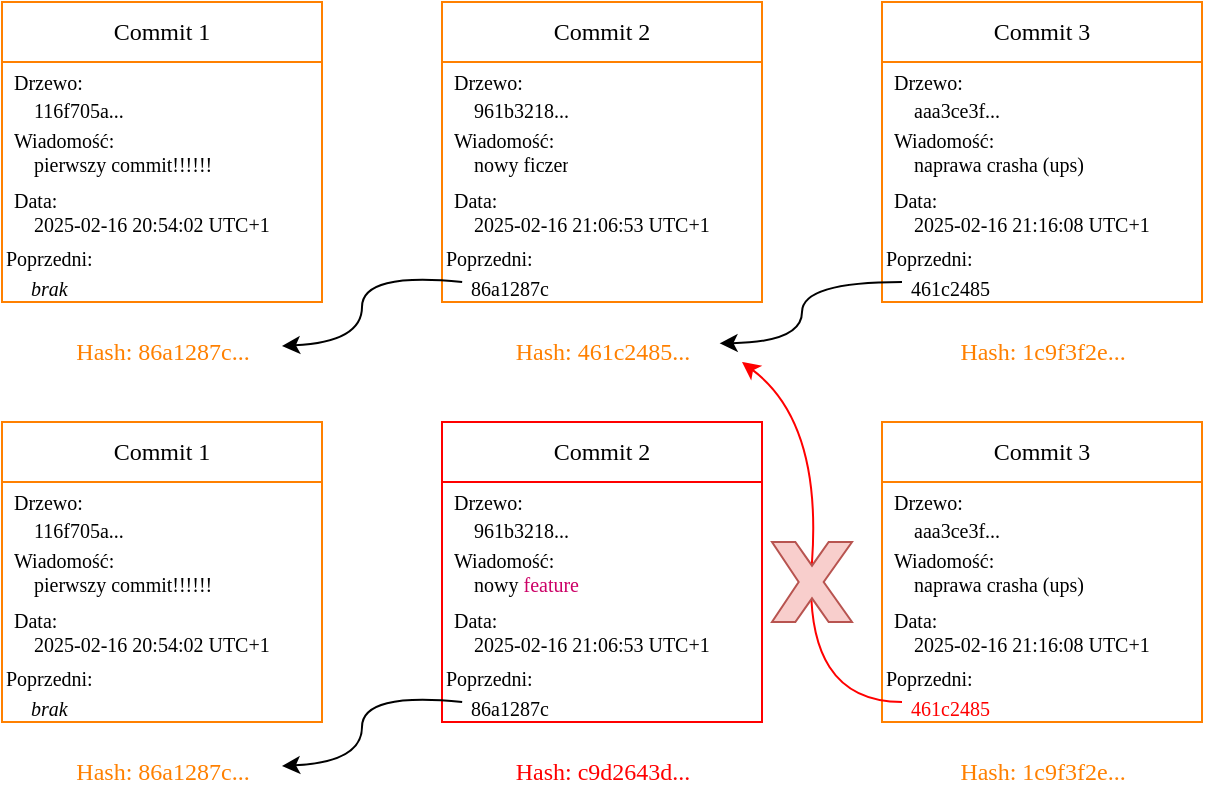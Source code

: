 <mxfile version="26.0.14">
  <diagram name="Page-1" id="RMg7-KwG8FkTHBsVSJzT">
    <mxGraphModel dx="891" dy="582" grid="1" gridSize="10" guides="1" tooltips="1" connect="1" arrows="1" fold="1" page="1" pageScale="1" pageWidth="850" pageHeight="1100" math="0" shadow="0">
      <root>
        <mxCell id="0" />
        <mxCell id="1" parent="0" />
        <mxCell id="yb0SHUQ2o_HHCoy64Sg8-2" value="&lt;div&gt;Commit 1&lt;/div&gt;" style="swimlane;fontStyle=0;childLayout=stackLayout;horizontal=1;startSize=30;horizontalStack=0;resizeParent=1;resizeParentMax=0;resizeLast=0;collapsible=1;marginBottom=0;whiteSpace=wrap;html=1;fontFamily=sans-serif;strokeColor=#FF8000;" vertex="1" parent="1">
          <mxGeometry x="70" y="90" width="160" height="150" as="geometry" />
        </mxCell>
        <mxCell id="yb0SHUQ2o_HHCoy64Sg8-3" value="&lt;div&gt;&lt;font style=&quot;font-size: 10px;&quot;&gt;Drzewo:&amp;nbsp;&lt;/font&gt;&lt;/div&gt;&lt;div&gt;&lt;font style=&quot;font-size: 10px;&quot;&gt;&amp;nbsp;&amp;nbsp;&amp;nbsp; 116f705a...&lt;/font&gt;&lt;/div&gt;" style="text;strokeColor=none;fillColor=none;align=left;verticalAlign=middle;spacingLeft=4;spacingRight=4;overflow=hidden;points=[[0,0.5],[1,0.5]];portConstraint=eastwest;rotatable=0;whiteSpace=wrap;html=1;fontFamily=sans-serif;" vertex="1" parent="yb0SHUQ2o_HHCoy64Sg8-2">
          <mxGeometry y="30" width="160" height="30" as="geometry" />
        </mxCell>
        <mxCell id="yb0SHUQ2o_HHCoy64Sg8-4" value="&lt;div&gt;Wiadomość:&lt;/div&gt;&lt;div&gt;&amp;nbsp;&amp;nbsp;&amp;nbsp; pierwszy commit!!!!!!&lt;/div&gt;" style="text;strokeColor=none;fillColor=none;align=left;verticalAlign=middle;spacingLeft=4;spacingRight=4;overflow=hidden;points=[[0,0.5],[1,0.5]];portConstraint=eastwest;rotatable=0;whiteSpace=wrap;html=1;fontSize=10;fontFamily=sans-serif;" vertex="1" parent="yb0SHUQ2o_HHCoy64Sg8-2">
          <mxGeometry y="60" width="160" height="30" as="geometry" />
        </mxCell>
        <mxCell id="yb0SHUQ2o_HHCoy64Sg8-5" value="&lt;div&gt;Data:&lt;/div&gt;&lt;div&gt;&amp;nbsp;&amp;nbsp;&amp;nbsp; 2025-02-16 20:54:02 UTC+1&lt;/div&gt;" style="text;strokeColor=none;fillColor=none;align=left;verticalAlign=middle;spacingLeft=4;spacingRight=4;overflow=hidden;points=[[0,0.5],[1,0.5]];portConstraint=eastwest;rotatable=0;whiteSpace=wrap;html=1;fontSize=10;fontFamily=sans-serif;" vertex="1" parent="yb0SHUQ2o_HHCoy64Sg8-2">
          <mxGeometry y="90" width="160" height="30" as="geometry" />
        </mxCell>
        <mxCell id="yb0SHUQ2o_HHCoy64Sg8-7" value="&lt;div&gt;&lt;font size=&quot;1&quot;&gt;Poprzedni:&lt;/font&gt;&lt;/div&gt;&lt;div&gt;&lt;font size=&quot;1&quot;&gt;&amp;nbsp;&amp;nbsp;&amp;nbsp;&amp;nbsp; &lt;i&gt;brak&lt;/i&gt;&lt;/font&gt;&lt;/div&gt;" style="text;html=1;align=left;verticalAlign=middle;whiteSpace=wrap;rounded=0;fontFamily=sans-serif;" vertex="1" parent="yb0SHUQ2o_HHCoy64Sg8-2">
          <mxGeometry y="120" width="160" height="30" as="geometry" />
        </mxCell>
        <mxCell id="yb0SHUQ2o_HHCoy64Sg8-6" value="Hash: 86a1287c..." style="text;html=1;align=center;verticalAlign=middle;resizable=0;points=[];autosize=1;strokeColor=none;fillColor=none;fontColor=#FF8000;fontFamily=sans-serif;" vertex="1" parent="1">
          <mxGeometry x="90" y="250" width="120" height="30" as="geometry" />
        </mxCell>
        <mxCell id="yb0SHUQ2o_HHCoy64Sg8-8" value="&lt;div&gt;Commit 2&lt;/div&gt;" style="swimlane;fontStyle=0;childLayout=stackLayout;horizontal=1;startSize=30;horizontalStack=0;resizeParent=1;resizeParentMax=0;resizeLast=0;collapsible=1;marginBottom=0;whiteSpace=wrap;html=1;fontFamily=sans-serif;strokeColor=#FF8000;" vertex="1" parent="1">
          <mxGeometry x="290" y="90" width="160" height="150" as="geometry" />
        </mxCell>
        <mxCell id="yb0SHUQ2o_HHCoy64Sg8-9" value="&lt;div&gt;&lt;font style=&quot;font-size: 10px;&quot;&gt;Drzewo:&amp;nbsp;&lt;/font&gt;&lt;/div&gt;&lt;div&gt;&lt;font style=&quot;font-size: 10px;&quot;&gt;&amp;nbsp;&amp;nbsp;&amp;nbsp; 961b3218...&lt;/font&gt;&lt;/div&gt;" style="text;strokeColor=none;fillColor=none;align=left;verticalAlign=middle;spacingLeft=4;spacingRight=4;overflow=hidden;points=[[0,0.5],[1,0.5]];portConstraint=eastwest;rotatable=0;whiteSpace=wrap;html=1;fontFamily=sans-serif;" vertex="1" parent="yb0SHUQ2o_HHCoy64Sg8-8">
          <mxGeometry y="30" width="160" height="30" as="geometry" />
        </mxCell>
        <mxCell id="yb0SHUQ2o_HHCoy64Sg8-10" value="&lt;div&gt;Wiadomość:&lt;/div&gt;&lt;div&gt;&amp;nbsp;&amp;nbsp;&amp;nbsp; nowy ficzer&lt;/div&gt;" style="text;strokeColor=none;fillColor=none;align=left;verticalAlign=middle;spacingLeft=4;spacingRight=4;overflow=hidden;points=[[0,0.5],[1,0.5]];portConstraint=eastwest;rotatable=0;whiteSpace=wrap;html=1;fontSize=10;fontFamily=sans-serif;" vertex="1" parent="yb0SHUQ2o_HHCoy64Sg8-8">
          <mxGeometry y="60" width="160" height="30" as="geometry" />
        </mxCell>
        <mxCell id="yb0SHUQ2o_HHCoy64Sg8-11" value="&lt;div&gt;Data:&lt;/div&gt;&lt;div&gt;&amp;nbsp;&amp;nbsp;&amp;nbsp; 2025-02-16 21:06:53 UTC+1&lt;/div&gt;" style="text;strokeColor=none;fillColor=none;align=left;verticalAlign=middle;spacingLeft=4;spacingRight=4;overflow=hidden;points=[[0,0.5],[1,0.5]];portConstraint=eastwest;rotatable=0;whiteSpace=wrap;html=1;fontSize=10;fontFamily=sans-serif;" vertex="1" parent="yb0SHUQ2o_HHCoy64Sg8-8">
          <mxGeometry y="90" width="160" height="30" as="geometry" />
        </mxCell>
        <mxCell id="yb0SHUQ2o_HHCoy64Sg8-12" value="&lt;div&gt;&lt;font size=&quot;1&quot;&gt;Poprzedni:&lt;/font&gt;&lt;/div&gt;&lt;div&gt;&lt;font size=&quot;1&quot;&gt;&amp;nbsp;&amp;nbsp;&amp;nbsp;&amp;nbsp;&amp;nbsp;86a1287c&lt;/font&gt;&lt;/div&gt;" style="text;html=1;align=left;verticalAlign=middle;whiteSpace=wrap;rounded=0;fontFamily=sans-serif;" vertex="1" parent="yb0SHUQ2o_HHCoy64Sg8-8">
          <mxGeometry y="120" width="160" height="30" as="geometry" />
        </mxCell>
        <mxCell id="yb0SHUQ2o_HHCoy64Sg8-13" value="Hash: 461c2485..." style="text;html=1;align=center;verticalAlign=middle;resizable=0;points=[];autosize=1;strokeColor=none;fillColor=none;fontColor=#FF8000;fontFamily=sans-serif;" vertex="1" parent="1">
          <mxGeometry x="310" y="250" width="120" height="30" as="geometry" />
        </mxCell>
        <mxCell id="yb0SHUQ2o_HHCoy64Sg8-14" value="&lt;div&gt;Commit 3&lt;/div&gt;" style="swimlane;fontStyle=0;childLayout=stackLayout;horizontal=1;startSize=30;horizontalStack=0;resizeParent=1;resizeParentMax=0;resizeLast=0;collapsible=1;marginBottom=0;whiteSpace=wrap;html=1;fontFamily=sans-serif;strokeColor=#FF8000;" vertex="1" parent="1">
          <mxGeometry x="510" y="90" width="160" height="150" as="geometry" />
        </mxCell>
        <mxCell id="yb0SHUQ2o_HHCoy64Sg8-15" value="&lt;div&gt;&lt;font style=&quot;font-size: 10px;&quot;&gt;Drzewo:&amp;nbsp;&lt;/font&gt;&lt;/div&gt;&lt;div&gt;&lt;font style=&quot;font-size: 10px;&quot;&gt;&amp;nbsp;&amp;nbsp;&amp;nbsp; aaa3ce3f...&lt;/font&gt;&lt;/div&gt;" style="text;strokeColor=none;fillColor=none;align=left;verticalAlign=middle;spacingLeft=4;spacingRight=4;overflow=hidden;points=[[0,0.5],[1,0.5]];portConstraint=eastwest;rotatable=0;whiteSpace=wrap;html=1;fontFamily=sans-serif;" vertex="1" parent="yb0SHUQ2o_HHCoy64Sg8-14">
          <mxGeometry y="30" width="160" height="30" as="geometry" />
        </mxCell>
        <mxCell id="yb0SHUQ2o_HHCoy64Sg8-16" value="&lt;div&gt;Wiadomość:&lt;/div&gt;&lt;div&gt;&amp;nbsp;&amp;nbsp;&amp;nbsp; naprawa crasha (ups)&lt;/div&gt;" style="text;strokeColor=none;fillColor=none;align=left;verticalAlign=middle;spacingLeft=4;spacingRight=4;overflow=hidden;points=[[0,0.5],[1,0.5]];portConstraint=eastwest;rotatable=0;whiteSpace=wrap;html=1;fontSize=10;fontFamily=sans-serif;" vertex="1" parent="yb0SHUQ2o_HHCoy64Sg8-14">
          <mxGeometry y="60" width="160" height="30" as="geometry" />
        </mxCell>
        <mxCell id="yb0SHUQ2o_HHCoy64Sg8-17" value="&lt;div&gt;Data:&lt;/div&gt;&lt;div&gt;&amp;nbsp;&amp;nbsp;&amp;nbsp; 2025-02-16 21:16:08 UTC+1&lt;/div&gt;" style="text;strokeColor=none;fillColor=none;align=left;verticalAlign=middle;spacingLeft=4;spacingRight=4;overflow=hidden;points=[[0,0.5],[1,0.5]];portConstraint=eastwest;rotatable=0;whiteSpace=wrap;html=1;fontSize=10;fontFamily=sans-serif;" vertex="1" parent="yb0SHUQ2o_HHCoy64Sg8-14">
          <mxGeometry y="90" width="160" height="30" as="geometry" />
        </mxCell>
        <mxCell id="yb0SHUQ2o_HHCoy64Sg8-18" value="&lt;div&gt;&lt;font size=&quot;1&quot;&gt;Poprzedni:&lt;/font&gt;&lt;/div&gt;&lt;div&gt;&lt;font size=&quot;1&quot;&gt;&amp;nbsp;&amp;nbsp;&amp;nbsp;&amp;nbsp;&amp;nbsp;461c2485&lt;/font&gt;&lt;/div&gt;" style="text;html=1;align=left;verticalAlign=middle;whiteSpace=wrap;rounded=0;fontFamily=sans-serif;" vertex="1" parent="yb0SHUQ2o_HHCoy64Sg8-14">
          <mxGeometry y="120" width="160" height="30" as="geometry" />
        </mxCell>
        <mxCell id="yb0SHUQ2o_HHCoy64Sg8-19" value="Hash: 1c9f3f2e..." style="text;html=1;align=center;verticalAlign=middle;resizable=0;points=[];autosize=1;strokeColor=none;fillColor=none;fontColor=#FF8000;fontFamily=sans-serif;" vertex="1" parent="1">
          <mxGeometry x="530" y="250" width="120" height="30" as="geometry" />
        </mxCell>
        <mxCell id="yb0SHUQ2o_HHCoy64Sg8-25" value="" style="curved=1;endArrow=classic;html=1;rounded=0;exitX=0.063;exitY=0.667;exitDx=0;exitDy=0;exitPerimeter=0;fontFamily=sans-serif;" edge="1" parent="1" source="yb0SHUQ2o_HHCoy64Sg8-12" target="yb0SHUQ2o_HHCoy64Sg8-6">
          <mxGeometry width="50" height="50" relative="1" as="geometry">
            <mxPoint x="390" y="220" as="sourcePoint" />
            <mxPoint x="440" y="170" as="targetPoint" />
            <Array as="points">
              <mxPoint x="250" y="225" />
              <mxPoint x="250" y="260" />
            </Array>
          </mxGeometry>
        </mxCell>
        <mxCell id="yb0SHUQ2o_HHCoy64Sg8-26" value="" style="curved=1;endArrow=classic;html=1;rounded=0;entryX=0.99;entryY=0.356;entryDx=0;entryDy=0;entryPerimeter=0;fontFamily=sans-serif;" edge="1" parent="1" target="yb0SHUQ2o_HHCoy64Sg8-13">
          <mxGeometry width="50" height="50" relative="1" as="geometry">
            <mxPoint x="520" y="230" as="sourcePoint" />
            <mxPoint x="430" y="267" as="targetPoint" />
            <Array as="points">
              <mxPoint x="470" y="230" />
              <mxPoint x="470" y="260" />
            </Array>
          </mxGeometry>
        </mxCell>
        <mxCell id="yb0SHUQ2o_HHCoy64Sg8-27" value="&lt;div&gt;Commit 1&lt;/div&gt;" style="swimlane;fontStyle=0;childLayout=stackLayout;horizontal=1;startSize=30;horizontalStack=0;resizeParent=1;resizeParentMax=0;resizeLast=0;collapsible=1;marginBottom=0;whiteSpace=wrap;html=1;fontFamily=sans-serif;strokeColor=#FF8000;" vertex="1" parent="1">
          <mxGeometry x="70" y="300" width="160" height="150" as="geometry" />
        </mxCell>
        <mxCell id="yb0SHUQ2o_HHCoy64Sg8-28" value="&lt;div&gt;&lt;font style=&quot;font-size: 10px;&quot;&gt;Drzewo:&amp;nbsp;&lt;/font&gt;&lt;/div&gt;&lt;div&gt;&lt;font style=&quot;font-size: 10px;&quot;&gt;&amp;nbsp;&amp;nbsp;&amp;nbsp; 116f705a...&lt;/font&gt;&lt;/div&gt;" style="text;strokeColor=none;fillColor=none;align=left;verticalAlign=middle;spacingLeft=4;spacingRight=4;overflow=hidden;points=[[0,0.5],[1,0.5]];portConstraint=eastwest;rotatable=0;whiteSpace=wrap;html=1;fontFamily=sans-serif;" vertex="1" parent="yb0SHUQ2o_HHCoy64Sg8-27">
          <mxGeometry y="30" width="160" height="30" as="geometry" />
        </mxCell>
        <mxCell id="yb0SHUQ2o_HHCoy64Sg8-29" value="&lt;div&gt;Wiadomość:&lt;/div&gt;&lt;div&gt;&amp;nbsp;&amp;nbsp;&amp;nbsp; pierwszy commit!!!!!!&lt;/div&gt;" style="text;strokeColor=none;fillColor=none;align=left;verticalAlign=middle;spacingLeft=4;spacingRight=4;overflow=hidden;points=[[0,0.5],[1,0.5]];portConstraint=eastwest;rotatable=0;whiteSpace=wrap;html=1;fontSize=10;fontFamily=sans-serif;" vertex="1" parent="yb0SHUQ2o_HHCoy64Sg8-27">
          <mxGeometry y="60" width="160" height="30" as="geometry" />
        </mxCell>
        <mxCell id="yb0SHUQ2o_HHCoy64Sg8-30" value="&lt;div&gt;Data:&lt;/div&gt;&lt;div&gt;&amp;nbsp;&amp;nbsp;&amp;nbsp; 2025-02-16 20:54:02 UTC+1&lt;/div&gt;" style="text;strokeColor=none;fillColor=none;align=left;verticalAlign=middle;spacingLeft=4;spacingRight=4;overflow=hidden;points=[[0,0.5],[1,0.5]];portConstraint=eastwest;rotatable=0;whiteSpace=wrap;html=1;fontSize=10;fontFamily=sans-serif;" vertex="1" parent="yb0SHUQ2o_HHCoy64Sg8-27">
          <mxGeometry y="90" width="160" height="30" as="geometry" />
        </mxCell>
        <mxCell id="yb0SHUQ2o_HHCoy64Sg8-31" value="&lt;div&gt;&lt;font size=&quot;1&quot;&gt;Poprzedni:&lt;/font&gt;&lt;/div&gt;&lt;div&gt;&lt;font size=&quot;1&quot;&gt;&amp;nbsp;&amp;nbsp;&amp;nbsp;&amp;nbsp; &lt;i&gt;brak&lt;/i&gt;&lt;/font&gt;&lt;/div&gt;" style="text;html=1;align=left;verticalAlign=middle;whiteSpace=wrap;rounded=0;fontFamily=sans-serif;" vertex="1" parent="yb0SHUQ2o_HHCoy64Sg8-27">
          <mxGeometry y="120" width="160" height="30" as="geometry" />
        </mxCell>
        <mxCell id="yb0SHUQ2o_HHCoy64Sg8-32" value="Hash: 86a1287c..." style="text;html=1;align=center;verticalAlign=middle;resizable=0;points=[];autosize=1;strokeColor=none;fillColor=none;fontColor=#FF8000;fontFamily=sans-serif;" vertex="1" parent="1">
          <mxGeometry x="90" y="460" width="120" height="30" as="geometry" />
        </mxCell>
        <mxCell id="yb0SHUQ2o_HHCoy64Sg8-33" value="&lt;div&gt;Commit 2&lt;/div&gt;" style="swimlane;fontStyle=0;childLayout=stackLayout;horizontal=1;startSize=30;horizontalStack=0;resizeParent=1;resizeParentMax=0;resizeLast=0;collapsible=1;marginBottom=0;whiteSpace=wrap;html=1;fontFamily=sans-serif;strokeColor=#FF0000;" vertex="1" parent="1">
          <mxGeometry x="290" y="300" width="160" height="150" as="geometry" />
        </mxCell>
        <mxCell id="yb0SHUQ2o_HHCoy64Sg8-34" value="&lt;div&gt;&lt;font style=&quot;font-size: 10px;&quot;&gt;Drzewo:&amp;nbsp;&lt;/font&gt;&lt;/div&gt;&lt;div&gt;&lt;font style=&quot;font-size: 10px;&quot;&gt;&amp;nbsp;&amp;nbsp;&amp;nbsp; 961b3218...&lt;/font&gt;&lt;/div&gt;" style="text;strokeColor=none;fillColor=none;align=left;verticalAlign=middle;spacingLeft=4;spacingRight=4;overflow=hidden;points=[[0,0.5],[1,0.5]];portConstraint=eastwest;rotatable=0;whiteSpace=wrap;html=1;fontFamily=sans-serif;" vertex="1" parent="yb0SHUQ2o_HHCoy64Sg8-33">
          <mxGeometry y="30" width="160" height="30" as="geometry" />
        </mxCell>
        <mxCell id="yb0SHUQ2o_HHCoy64Sg8-35" value="&lt;div&gt;Wiadomość:&lt;/div&gt;&lt;div&gt;&amp;nbsp;&amp;nbsp;&amp;nbsp; nowy &lt;span style=&quot;color: rgb(204, 0, 102);&quot;&gt;feature&lt;/span&gt;&lt;/div&gt;" style="text;strokeColor=none;fillColor=none;align=left;verticalAlign=middle;spacingLeft=4;spacingRight=4;overflow=hidden;points=[[0,0.5],[1,0.5]];portConstraint=eastwest;rotatable=0;whiteSpace=wrap;html=1;fontSize=10;fontFamily=sans-serif;" vertex="1" parent="yb0SHUQ2o_HHCoy64Sg8-33">
          <mxGeometry y="60" width="160" height="30" as="geometry" />
        </mxCell>
        <mxCell id="yb0SHUQ2o_HHCoy64Sg8-36" value="&lt;div&gt;Data:&lt;/div&gt;&lt;div&gt;&amp;nbsp;&amp;nbsp;&amp;nbsp; 2025-02-16 21:06:53 UTC+1&lt;/div&gt;" style="text;strokeColor=none;fillColor=none;align=left;verticalAlign=middle;spacingLeft=4;spacingRight=4;overflow=hidden;points=[[0,0.5],[1,0.5]];portConstraint=eastwest;rotatable=0;whiteSpace=wrap;html=1;fontSize=10;fontFamily=sans-serif;" vertex="1" parent="yb0SHUQ2o_HHCoy64Sg8-33">
          <mxGeometry y="90" width="160" height="30" as="geometry" />
        </mxCell>
        <mxCell id="yb0SHUQ2o_HHCoy64Sg8-37" value="&lt;div&gt;&lt;font size=&quot;1&quot;&gt;Poprzedni:&lt;/font&gt;&lt;/div&gt;&lt;div&gt;&lt;font size=&quot;1&quot;&gt;&amp;nbsp;&amp;nbsp;&amp;nbsp;&amp;nbsp;&amp;nbsp;86a1287c&lt;/font&gt;&lt;/div&gt;" style="text;html=1;align=left;verticalAlign=middle;whiteSpace=wrap;rounded=0;fontFamily=sans-serif;" vertex="1" parent="yb0SHUQ2o_HHCoy64Sg8-33">
          <mxGeometry y="120" width="160" height="30" as="geometry" />
        </mxCell>
        <mxCell id="yb0SHUQ2o_HHCoy64Sg8-38" value="Hash: c9d2643d..." style="text;html=1;align=center;verticalAlign=middle;resizable=0;points=[];autosize=1;strokeColor=none;fillColor=none;fontColor=#FF0000;fontFamily=sans-serif;" vertex="1" parent="1">
          <mxGeometry x="310" y="460" width="120" height="30" as="geometry" />
        </mxCell>
        <mxCell id="yb0SHUQ2o_HHCoy64Sg8-39" value="&lt;div&gt;Commit 3&lt;/div&gt;" style="swimlane;fontStyle=0;childLayout=stackLayout;horizontal=1;startSize=30;horizontalStack=0;resizeParent=1;resizeParentMax=0;resizeLast=0;collapsible=1;marginBottom=0;whiteSpace=wrap;html=1;fontFamily=sans-serif;strokeColor=#FF8000;" vertex="1" parent="1">
          <mxGeometry x="510" y="300" width="160" height="150" as="geometry" />
        </mxCell>
        <mxCell id="yb0SHUQ2o_HHCoy64Sg8-40" value="&lt;div&gt;&lt;font style=&quot;font-size: 10px;&quot;&gt;Drzewo:&amp;nbsp;&lt;/font&gt;&lt;/div&gt;&lt;div&gt;&lt;font style=&quot;font-size: 10px;&quot;&gt;&amp;nbsp;&amp;nbsp;&amp;nbsp; aaa3ce3f...&lt;/font&gt;&lt;/div&gt;" style="text;strokeColor=none;fillColor=none;align=left;verticalAlign=middle;spacingLeft=4;spacingRight=4;overflow=hidden;points=[[0,0.5],[1,0.5]];portConstraint=eastwest;rotatable=0;whiteSpace=wrap;html=1;fontFamily=sans-serif;" vertex="1" parent="yb0SHUQ2o_HHCoy64Sg8-39">
          <mxGeometry y="30" width="160" height="30" as="geometry" />
        </mxCell>
        <mxCell id="yb0SHUQ2o_HHCoy64Sg8-41" value="&lt;div&gt;Wiadomość:&lt;/div&gt;&lt;div&gt;&amp;nbsp;&amp;nbsp;&amp;nbsp; naprawa crasha (ups)&lt;/div&gt;" style="text;strokeColor=none;fillColor=none;align=left;verticalAlign=middle;spacingLeft=4;spacingRight=4;overflow=hidden;points=[[0,0.5],[1,0.5]];portConstraint=eastwest;rotatable=0;whiteSpace=wrap;html=1;fontSize=10;fontFamily=sans-serif;" vertex="1" parent="yb0SHUQ2o_HHCoy64Sg8-39">
          <mxGeometry y="60" width="160" height="30" as="geometry" />
        </mxCell>
        <mxCell id="yb0SHUQ2o_HHCoy64Sg8-42" value="&lt;div&gt;Data:&lt;/div&gt;&lt;div&gt;&amp;nbsp;&amp;nbsp;&amp;nbsp; 2025-02-16 21:16:08 UTC+1&lt;/div&gt;" style="text;strokeColor=none;fillColor=none;align=left;verticalAlign=middle;spacingLeft=4;spacingRight=4;overflow=hidden;points=[[0,0.5],[1,0.5]];portConstraint=eastwest;rotatable=0;whiteSpace=wrap;html=1;fontSize=10;fontFamily=sans-serif;" vertex="1" parent="yb0SHUQ2o_HHCoy64Sg8-39">
          <mxGeometry y="90" width="160" height="30" as="geometry" />
        </mxCell>
        <mxCell id="yb0SHUQ2o_HHCoy64Sg8-43" value="&lt;div&gt;&lt;font size=&quot;1&quot;&gt;Poprzedni:&lt;/font&gt;&lt;/div&gt;&lt;div&gt;&lt;font size=&quot;1&quot;&gt;&amp;nbsp;&amp;nbsp;&amp;nbsp;&amp;nbsp;&amp;nbsp;&lt;span style=&quot;color: rgb(255, 0, 0);&quot;&gt;461c2485&lt;/span&gt;&lt;/font&gt;&lt;/div&gt;" style="text;html=1;align=left;verticalAlign=middle;whiteSpace=wrap;rounded=0;fontFamily=sans-serif;" vertex="1" parent="yb0SHUQ2o_HHCoy64Sg8-39">
          <mxGeometry y="120" width="160" height="30" as="geometry" />
        </mxCell>
        <mxCell id="yb0SHUQ2o_HHCoy64Sg8-44" value="Hash: 1c9f3f2e..." style="text;html=1;align=center;verticalAlign=middle;resizable=0;points=[];autosize=1;strokeColor=none;fillColor=none;fontColor=#FF8000;fontFamily=sans-serif;" vertex="1" parent="1">
          <mxGeometry x="530" y="460" width="120" height="30" as="geometry" />
        </mxCell>
        <mxCell id="yb0SHUQ2o_HHCoy64Sg8-45" value="" style="curved=1;endArrow=classic;html=1;rounded=0;exitX=0.063;exitY=0.667;exitDx=0;exitDy=0;exitPerimeter=0;fontFamily=sans-serif;" edge="1" source="yb0SHUQ2o_HHCoy64Sg8-37" target="yb0SHUQ2o_HHCoy64Sg8-32" parent="1">
          <mxGeometry width="50" height="50" relative="1" as="geometry">
            <mxPoint x="390" y="430" as="sourcePoint" />
            <mxPoint x="440" y="380" as="targetPoint" />
            <Array as="points">
              <mxPoint x="250" y="435" />
              <mxPoint x="250" y="470" />
            </Array>
          </mxGeometry>
        </mxCell>
        <mxCell id="yb0SHUQ2o_HHCoy64Sg8-46" value="" style="curved=1;endArrow=classic;html=1;rounded=0;strokeColor=#FF0000;fontFamily=sans-serif;" edge="1" parent="1">
          <mxGeometry width="50" height="50" relative="1" as="geometry">
            <mxPoint x="520" y="440" as="sourcePoint" />
            <mxPoint x="440" y="270" as="targetPoint" />
            <Array as="points">
              <mxPoint x="470" y="440" />
              <mxPoint x="480" y="300" />
            </Array>
          </mxGeometry>
        </mxCell>
        <mxCell id="yb0SHUQ2o_HHCoy64Sg8-47" value="" style="verticalLabelPosition=bottom;verticalAlign=top;html=1;shape=mxgraph.basic.x;fillColor=#f8cecc;strokeColor=#b85450;fontFamily=sans-serif;" vertex="1" parent="1">
          <mxGeometry x="455" y="360" width="40" height="40" as="geometry" />
        </mxCell>
      </root>
    </mxGraphModel>
  </diagram>
</mxfile>
